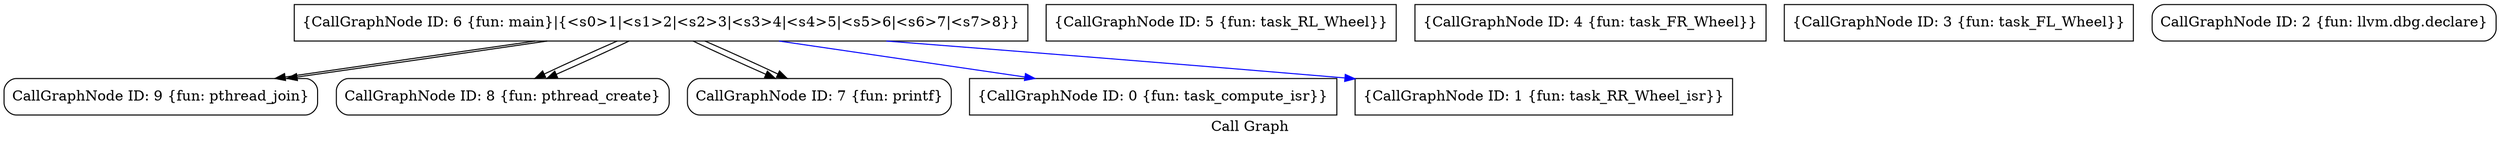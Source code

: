 digraph "Call Graph" {
	label="Call Graph";

	Node0x2982bc0 [shape=record,shape=Mrecord,label="{CallGraphNode ID: 9 \{fun: pthread_join\}}"];
	Node0x2982ae0 [shape=record,shape=Mrecord,label="{CallGraphNode ID: 8 \{fun: pthread_create\}}"];
	Node0x2982a00 [shape=record,shape=Mrecord,label="{CallGraphNode ID: 7 \{fun: printf\}}"];
	Node0x2982920 [shape=record,shape=box,label="{CallGraphNode ID: 6 \{fun: main\}|{<s0>1|<s1>2|<s2>3|<s3>4|<s4>5|<s5>6|<s6>7|<s7>8}}"];
	Node0x2982920:s0 -> Node0x2982a00[color=black];
	Node0x2982920:s1 -> Node0x2982ae0[color=black];
	Node0x2982920:s2 -> Node0x2982ae0[color=black];
	Node0x2982920:s3 -> Node0x2982bc0[color=black];
	Node0x2982920:s4 -> Node0x2982bc0[color=black];
	Node0x2982920:s5 -> Node0x2982a00[color=black];
	Node0x2982920:s6 -> Node0x2982330[color=blue];
	Node0x2982920:s7 -> Node0x29824c0[color=blue];
	Node0x2982840 [shape=record,shape=box,label="{CallGraphNode ID: 5 \{fun: task_RL_Wheel\}}"];
	Node0x2982760 [shape=record,shape=box,label="{CallGraphNode ID: 4 \{fun: task_FR_Wheel\}}"];
	Node0x2982680 [shape=record,shape=box,label="{CallGraphNode ID: 3 \{fun: task_FL_Wheel\}}"];
	Node0x29825a0 [shape=record,shape=Mrecord,label="{CallGraphNode ID: 2 \{fun: llvm.dbg.declare\}}"];
	Node0x29824c0 [shape=record,shape=box,label="{CallGraphNode ID: 1 \{fun: task_RR_Wheel_isr\}}"];
	Node0x2982330 [shape=record,shape=box,label="{CallGraphNode ID: 0 \{fun: task_compute_isr\}}"];
}
